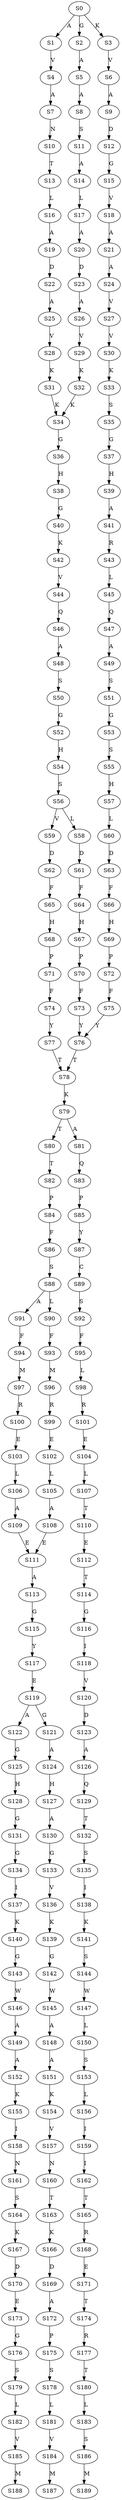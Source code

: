strict digraph  {
	S0 -> S1 [ label = A ];
	S0 -> S2 [ label = G ];
	S0 -> S3 [ label = K ];
	S1 -> S4 [ label = V ];
	S2 -> S5 [ label = A ];
	S3 -> S6 [ label = V ];
	S4 -> S7 [ label = A ];
	S5 -> S8 [ label = A ];
	S6 -> S9 [ label = A ];
	S7 -> S10 [ label = N ];
	S8 -> S11 [ label = S ];
	S9 -> S12 [ label = D ];
	S10 -> S13 [ label = T ];
	S11 -> S14 [ label = A ];
	S12 -> S15 [ label = G ];
	S13 -> S16 [ label = L ];
	S14 -> S17 [ label = L ];
	S15 -> S18 [ label = V ];
	S16 -> S19 [ label = A ];
	S17 -> S20 [ label = A ];
	S18 -> S21 [ label = A ];
	S19 -> S22 [ label = D ];
	S20 -> S23 [ label = D ];
	S21 -> S24 [ label = A ];
	S22 -> S25 [ label = A ];
	S23 -> S26 [ label = A ];
	S24 -> S27 [ label = V ];
	S25 -> S28 [ label = V ];
	S26 -> S29 [ label = V ];
	S27 -> S30 [ label = V ];
	S28 -> S31 [ label = K ];
	S29 -> S32 [ label = K ];
	S30 -> S33 [ label = K ];
	S31 -> S34 [ label = K ];
	S32 -> S34 [ label = K ];
	S33 -> S35 [ label = S ];
	S34 -> S36 [ label = G ];
	S35 -> S37 [ label = G ];
	S36 -> S38 [ label = H ];
	S37 -> S39 [ label = H ];
	S38 -> S40 [ label = G ];
	S39 -> S41 [ label = A ];
	S40 -> S42 [ label = K ];
	S41 -> S43 [ label = R ];
	S42 -> S44 [ label = V ];
	S43 -> S45 [ label = L ];
	S44 -> S46 [ label = Q ];
	S45 -> S47 [ label = Q ];
	S46 -> S48 [ label = A ];
	S47 -> S49 [ label = A ];
	S48 -> S50 [ label = S ];
	S49 -> S51 [ label = S ];
	S50 -> S52 [ label = G ];
	S51 -> S53 [ label = G ];
	S52 -> S54 [ label = H ];
	S53 -> S55 [ label = S ];
	S54 -> S56 [ label = S ];
	S55 -> S57 [ label = H ];
	S56 -> S58 [ label = L ];
	S56 -> S59 [ label = V ];
	S57 -> S60 [ label = L ];
	S58 -> S61 [ label = D ];
	S59 -> S62 [ label = D ];
	S60 -> S63 [ label = D ];
	S61 -> S64 [ label = F ];
	S62 -> S65 [ label = F ];
	S63 -> S66 [ label = F ];
	S64 -> S67 [ label = H ];
	S65 -> S68 [ label = H ];
	S66 -> S69 [ label = H ];
	S67 -> S70 [ label = P ];
	S68 -> S71 [ label = P ];
	S69 -> S72 [ label = P ];
	S70 -> S73 [ label = F ];
	S71 -> S74 [ label = F ];
	S72 -> S75 [ label = F ];
	S73 -> S76 [ label = Y ];
	S74 -> S77 [ label = Y ];
	S75 -> S76 [ label = Y ];
	S76 -> S78 [ label = T ];
	S77 -> S78 [ label = T ];
	S78 -> S79 [ label = K ];
	S79 -> S80 [ label = T ];
	S79 -> S81 [ label = A ];
	S80 -> S82 [ label = T ];
	S81 -> S83 [ label = Q ];
	S82 -> S84 [ label = P ];
	S83 -> S85 [ label = P ];
	S84 -> S86 [ label = F ];
	S85 -> S87 [ label = Y ];
	S86 -> S88 [ label = S ];
	S87 -> S89 [ label = C ];
	S88 -> S90 [ label = L ];
	S88 -> S91 [ label = A ];
	S89 -> S92 [ label = S ];
	S90 -> S93 [ label = F ];
	S91 -> S94 [ label = F ];
	S92 -> S95 [ label = F ];
	S93 -> S96 [ label = M ];
	S94 -> S97 [ label = M ];
	S95 -> S98 [ label = L ];
	S96 -> S99 [ label = R ];
	S97 -> S100 [ label = R ];
	S98 -> S101 [ label = R ];
	S99 -> S102 [ label = E ];
	S100 -> S103 [ label = E ];
	S101 -> S104 [ label = E ];
	S102 -> S105 [ label = L ];
	S103 -> S106 [ label = L ];
	S104 -> S107 [ label = L ];
	S105 -> S108 [ label = A ];
	S106 -> S109 [ label = A ];
	S107 -> S110 [ label = T ];
	S108 -> S111 [ label = E ];
	S109 -> S111 [ label = E ];
	S110 -> S112 [ label = E ];
	S111 -> S113 [ label = A ];
	S112 -> S114 [ label = T ];
	S113 -> S115 [ label = G ];
	S114 -> S116 [ label = G ];
	S115 -> S117 [ label = Y ];
	S116 -> S118 [ label = I ];
	S117 -> S119 [ label = E ];
	S118 -> S120 [ label = V ];
	S119 -> S121 [ label = G ];
	S119 -> S122 [ label = A ];
	S120 -> S123 [ label = D ];
	S121 -> S124 [ label = A ];
	S122 -> S125 [ label = G ];
	S123 -> S126 [ label = A ];
	S124 -> S127 [ label = H ];
	S125 -> S128 [ label = H ];
	S126 -> S129 [ label = Q ];
	S127 -> S130 [ label = A ];
	S128 -> S131 [ label = G ];
	S129 -> S132 [ label = T ];
	S130 -> S133 [ label = G ];
	S131 -> S134 [ label = G ];
	S132 -> S135 [ label = S ];
	S133 -> S136 [ label = V ];
	S134 -> S137 [ label = I ];
	S135 -> S138 [ label = I ];
	S136 -> S139 [ label = K ];
	S137 -> S140 [ label = K ];
	S138 -> S141 [ label = K ];
	S139 -> S142 [ label = G ];
	S140 -> S143 [ label = G ];
	S141 -> S144 [ label = S ];
	S142 -> S145 [ label = W ];
	S143 -> S146 [ label = W ];
	S144 -> S147 [ label = W ];
	S145 -> S148 [ label = A ];
	S146 -> S149 [ label = A ];
	S147 -> S150 [ label = L ];
	S148 -> S151 [ label = A ];
	S149 -> S152 [ label = A ];
	S150 -> S153 [ label = S ];
	S151 -> S154 [ label = K ];
	S152 -> S155 [ label = K ];
	S153 -> S156 [ label = L ];
	S154 -> S157 [ label = V ];
	S155 -> S158 [ label = I ];
	S156 -> S159 [ label = I ];
	S157 -> S160 [ label = N ];
	S158 -> S161 [ label = N ];
	S159 -> S162 [ label = I ];
	S160 -> S163 [ label = T ];
	S161 -> S164 [ label = S ];
	S162 -> S165 [ label = T ];
	S163 -> S166 [ label = K ];
	S164 -> S167 [ label = K ];
	S165 -> S168 [ label = R ];
	S166 -> S169 [ label = D ];
	S167 -> S170 [ label = D ];
	S168 -> S171 [ label = E ];
	S169 -> S172 [ label = A ];
	S170 -> S173 [ label = E ];
	S171 -> S174 [ label = T ];
	S172 -> S175 [ label = P ];
	S173 -> S176 [ label = G ];
	S174 -> S177 [ label = R ];
	S175 -> S178 [ label = S ];
	S176 -> S179 [ label = S ];
	S177 -> S180 [ label = T ];
	S178 -> S181 [ label = L ];
	S179 -> S182 [ label = L ];
	S180 -> S183 [ label = L ];
	S181 -> S184 [ label = V ];
	S182 -> S185 [ label = V ];
	S183 -> S186 [ label = S ];
	S184 -> S187 [ label = M ];
	S185 -> S188 [ label = M ];
	S186 -> S189 [ label = M ];
}

